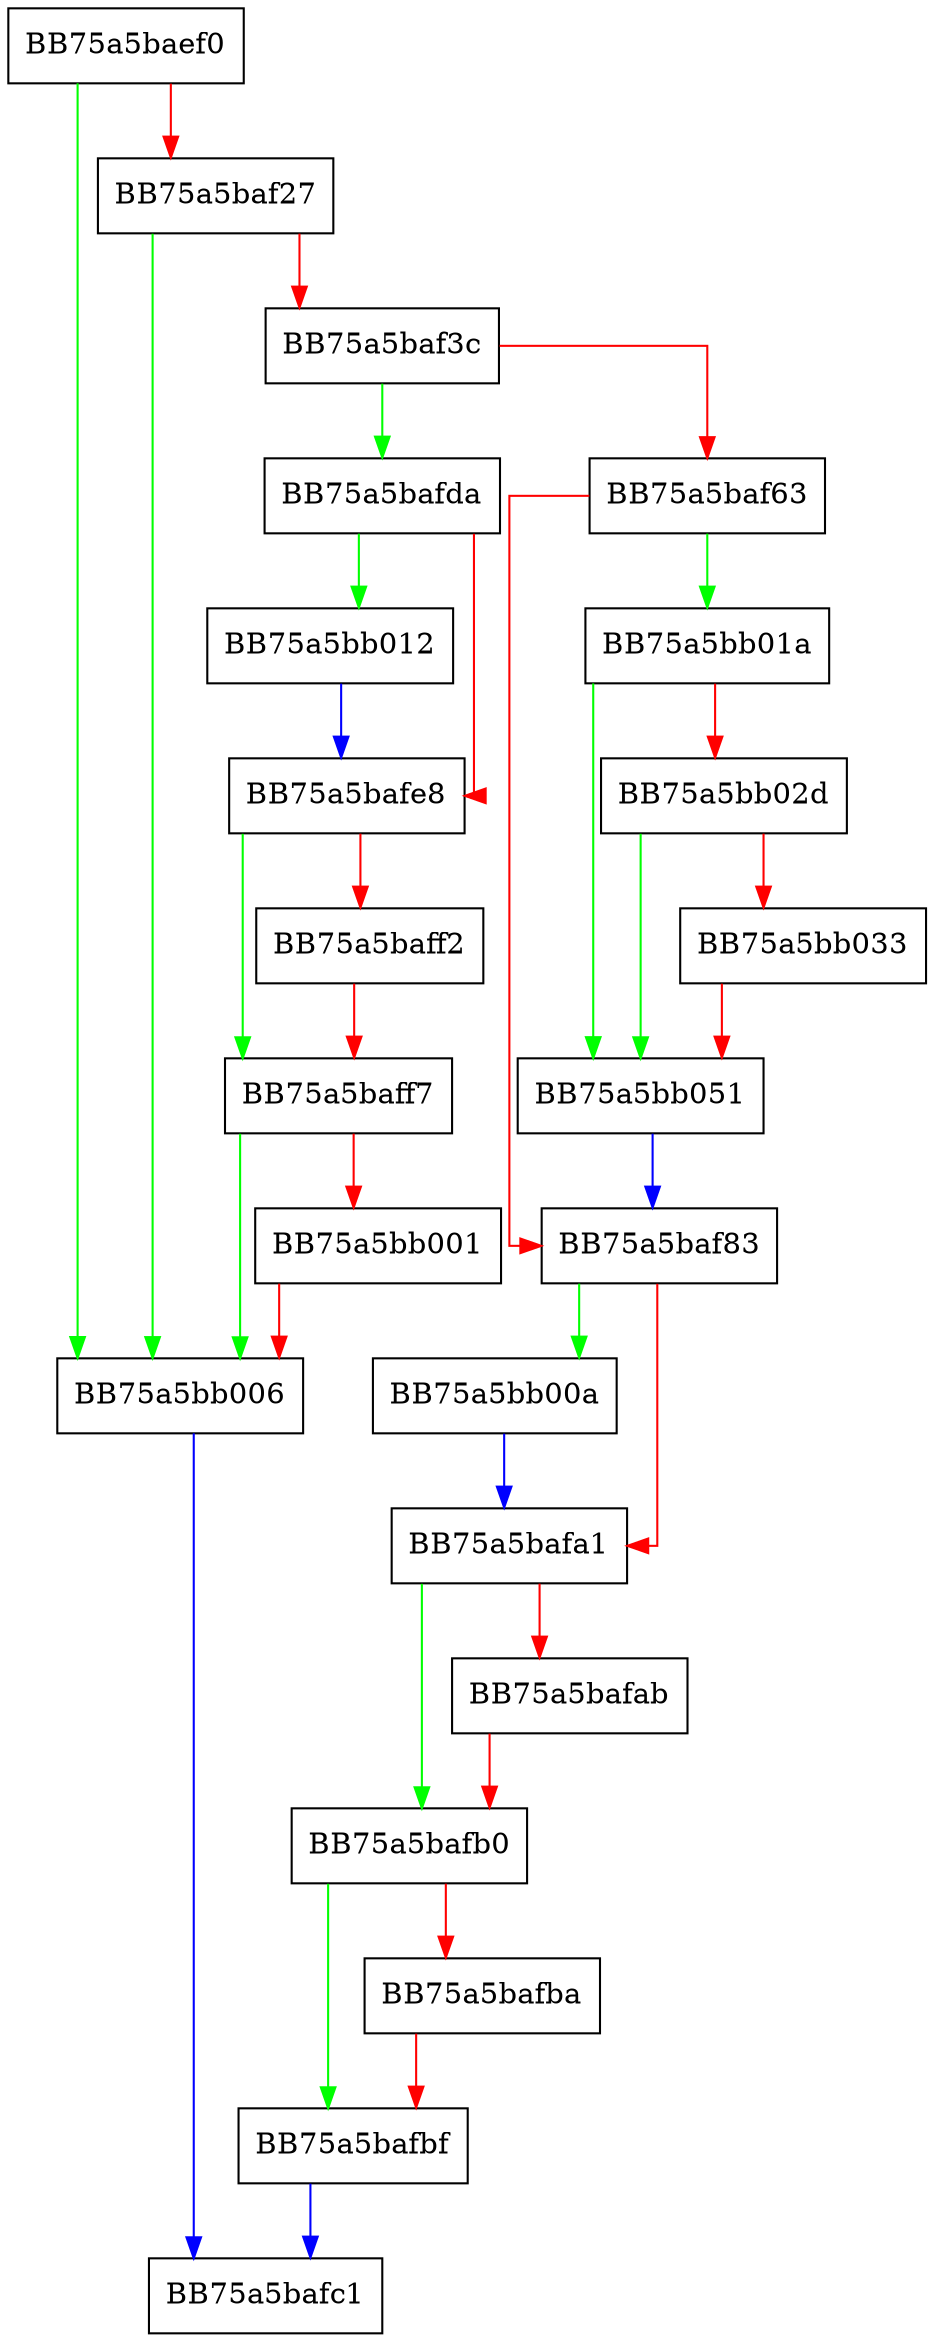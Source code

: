 digraph MoacFriendlyAdd {
  node [shape="box"];
  graph [splines=ortho];
  BB75a5baef0 -> BB75a5bb006 [color="green"];
  BB75a5baef0 -> BB75a5baf27 [color="red"];
  BB75a5baf27 -> BB75a5bb006 [color="green"];
  BB75a5baf27 -> BB75a5baf3c [color="red"];
  BB75a5baf3c -> BB75a5bafda [color="green"];
  BB75a5baf3c -> BB75a5baf63 [color="red"];
  BB75a5baf63 -> BB75a5bb01a [color="green"];
  BB75a5baf63 -> BB75a5baf83 [color="red"];
  BB75a5baf83 -> BB75a5bb00a [color="green"];
  BB75a5baf83 -> BB75a5bafa1 [color="red"];
  BB75a5bafa1 -> BB75a5bafb0 [color="green"];
  BB75a5bafa1 -> BB75a5bafab [color="red"];
  BB75a5bafab -> BB75a5bafb0 [color="red"];
  BB75a5bafb0 -> BB75a5bafbf [color="green"];
  BB75a5bafb0 -> BB75a5bafba [color="red"];
  BB75a5bafba -> BB75a5bafbf [color="red"];
  BB75a5bafbf -> BB75a5bafc1 [color="blue"];
  BB75a5bafda -> BB75a5bb012 [color="green"];
  BB75a5bafda -> BB75a5bafe8 [color="red"];
  BB75a5bafe8 -> BB75a5baff7 [color="green"];
  BB75a5bafe8 -> BB75a5baff2 [color="red"];
  BB75a5baff2 -> BB75a5baff7 [color="red"];
  BB75a5baff7 -> BB75a5bb006 [color="green"];
  BB75a5baff7 -> BB75a5bb001 [color="red"];
  BB75a5bb001 -> BB75a5bb006 [color="red"];
  BB75a5bb006 -> BB75a5bafc1 [color="blue"];
  BB75a5bb00a -> BB75a5bafa1 [color="blue"];
  BB75a5bb012 -> BB75a5bafe8 [color="blue"];
  BB75a5bb01a -> BB75a5bb051 [color="green"];
  BB75a5bb01a -> BB75a5bb02d [color="red"];
  BB75a5bb02d -> BB75a5bb051 [color="green"];
  BB75a5bb02d -> BB75a5bb033 [color="red"];
  BB75a5bb033 -> BB75a5bb051 [color="red"];
  BB75a5bb051 -> BB75a5baf83 [color="blue"];
}